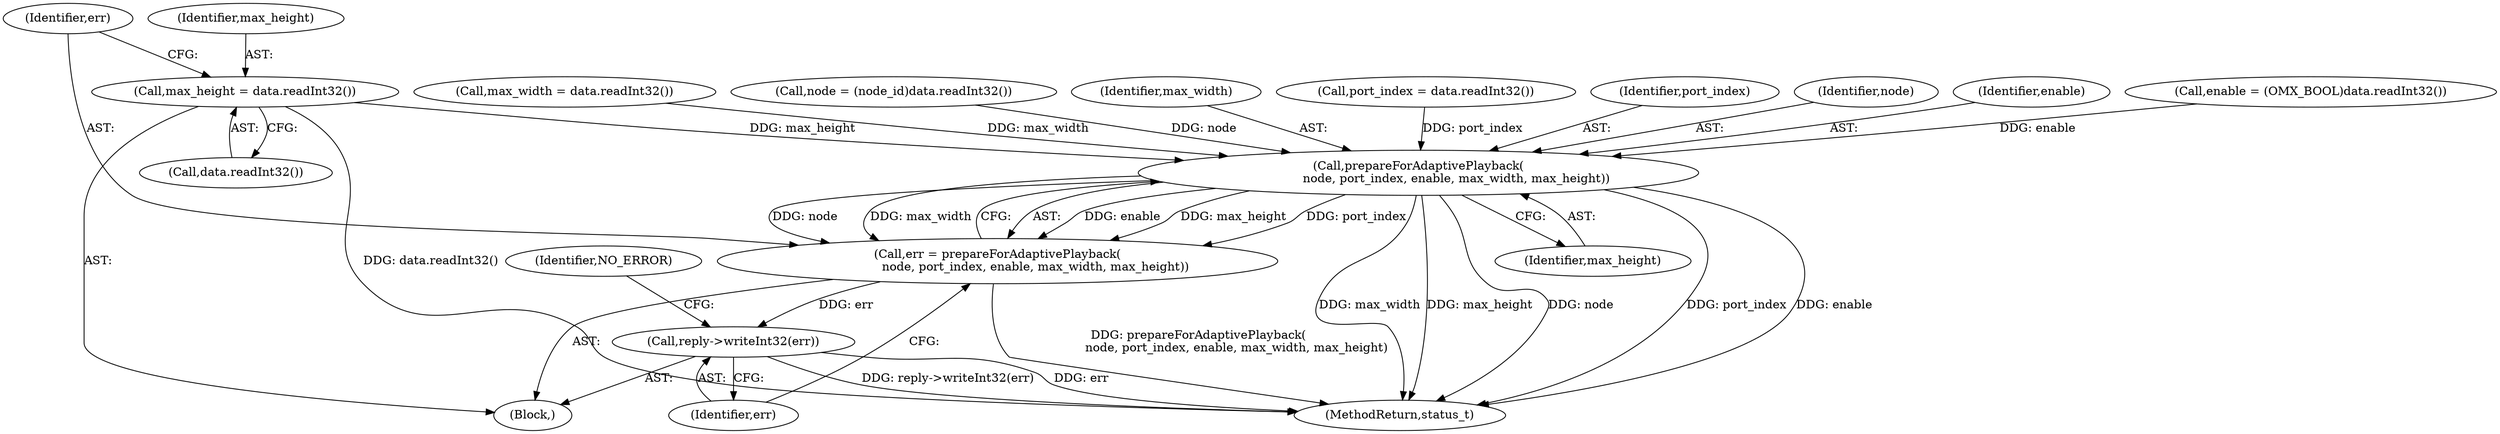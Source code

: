 digraph "0_Android_295c883fe3105b19bcd0f9e07d54c6b589fc5bff@API" {
"1000876" [label="(Call,max_height = data.readInt32())"];
"1000882" [label="(Call,prepareForAdaptivePlayback(\n                    node, port_index, enable, max_width, max_height))"];
"1000880" [label="(Call,err = prepareForAdaptivePlayback(\n                    node, port_index, enable, max_width, max_height))"];
"1000888" [label="(Call,reply->writeInt32(err))"];
"1000878" [label="(Call,data.readInt32())"];
"1000887" [label="(Identifier,max_height)"];
"1000884" [label="(Identifier,port_index)"];
"1000876" [label="(Call,max_height = data.readInt32())"];
"1000891" [label="(Identifier,NO_ERROR)"];
"1000877" [label="(Identifier,max_height)"];
"1000882" [label="(Call,prepareForAdaptivePlayback(\n                    node, port_index, enable, max_width, max_height))"];
"1000883" [label="(Identifier,node)"];
"1000888" [label="(Call,reply->writeInt32(err))"];
"1000885" [label="(Identifier,enable)"];
"1000866" [label="(Call,enable = (OMX_BOOL)data.readInt32())"];
"1000872" [label="(Call,max_width = data.readInt32())"];
"1000856" [label="(Call,node = (node_id)data.readInt32())"];
"1000850" [label="(Block,)"];
"1001214" [label="(MethodReturn,status_t)"];
"1000889" [label="(Identifier,err)"];
"1000886" [label="(Identifier,max_width)"];
"1000881" [label="(Identifier,err)"];
"1000880" [label="(Call,err = prepareForAdaptivePlayback(\n                    node, port_index, enable, max_width, max_height))"];
"1000862" [label="(Call,port_index = data.readInt32())"];
"1000876" -> "1000850"  [label="AST: "];
"1000876" -> "1000878"  [label="CFG: "];
"1000877" -> "1000876"  [label="AST: "];
"1000878" -> "1000876"  [label="AST: "];
"1000881" -> "1000876"  [label="CFG: "];
"1000876" -> "1001214"  [label="DDG: data.readInt32()"];
"1000876" -> "1000882"  [label="DDG: max_height"];
"1000882" -> "1000880"  [label="AST: "];
"1000882" -> "1000887"  [label="CFG: "];
"1000883" -> "1000882"  [label="AST: "];
"1000884" -> "1000882"  [label="AST: "];
"1000885" -> "1000882"  [label="AST: "];
"1000886" -> "1000882"  [label="AST: "];
"1000887" -> "1000882"  [label="AST: "];
"1000880" -> "1000882"  [label="CFG: "];
"1000882" -> "1001214"  [label="DDG: node"];
"1000882" -> "1001214"  [label="DDG: port_index"];
"1000882" -> "1001214"  [label="DDG: enable"];
"1000882" -> "1001214"  [label="DDG: max_width"];
"1000882" -> "1001214"  [label="DDG: max_height"];
"1000882" -> "1000880"  [label="DDG: enable"];
"1000882" -> "1000880"  [label="DDG: max_height"];
"1000882" -> "1000880"  [label="DDG: port_index"];
"1000882" -> "1000880"  [label="DDG: node"];
"1000882" -> "1000880"  [label="DDG: max_width"];
"1000856" -> "1000882"  [label="DDG: node"];
"1000862" -> "1000882"  [label="DDG: port_index"];
"1000866" -> "1000882"  [label="DDG: enable"];
"1000872" -> "1000882"  [label="DDG: max_width"];
"1000880" -> "1000850"  [label="AST: "];
"1000881" -> "1000880"  [label="AST: "];
"1000889" -> "1000880"  [label="CFG: "];
"1000880" -> "1001214"  [label="DDG: prepareForAdaptivePlayback(\n                    node, port_index, enable, max_width, max_height)"];
"1000880" -> "1000888"  [label="DDG: err"];
"1000888" -> "1000850"  [label="AST: "];
"1000888" -> "1000889"  [label="CFG: "];
"1000889" -> "1000888"  [label="AST: "];
"1000891" -> "1000888"  [label="CFG: "];
"1000888" -> "1001214"  [label="DDG: reply->writeInt32(err)"];
"1000888" -> "1001214"  [label="DDG: err"];
}
